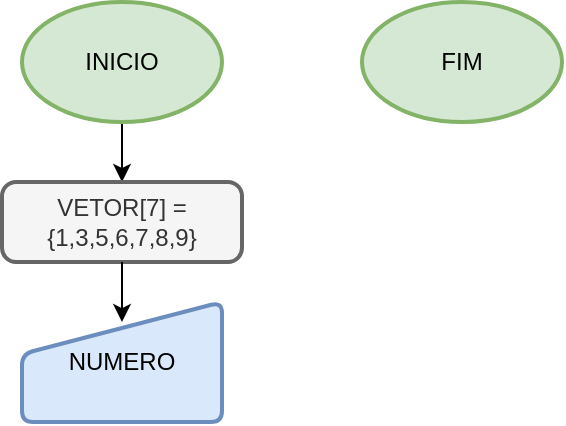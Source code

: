 <mxfile version="26.2.3">
  <diagram id="C5RBs43oDa-KdzZeNtuy" name="Page-1">
    <mxGraphModel dx="1428" dy="777" grid="1" gridSize="10" guides="1" tooltips="1" connect="1" arrows="1" fold="1" page="1" pageScale="1" pageWidth="827" pageHeight="1169" math="0" shadow="0">
      <root>
        <mxCell id="WIyWlLk6GJQsqaUBKTNV-0" />
        <mxCell id="WIyWlLk6GJQsqaUBKTNV-1" parent="WIyWlLk6GJQsqaUBKTNV-0" />
        <mxCell id="8NvKq-HSkLQvEjYKSUZO-0" value="FIM" style="strokeWidth=2;html=1;shape=mxgraph.flowchart.start_1;whiteSpace=wrap;fillColor=#d5e8d4;strokeColor=#82b366;" vertex="1" parent="WIyWlLk6GJQsqaUBKTNV-1">
          <mxGeometry x="520" y="30" width="100" height="60" as="geometry" />
        </mxCell>
        <mxCell id="8NvKq-HSkLQvEjYKSUZO-5" value="" style="edgeStyle=orthogonalEdgeStyle;rounded=0;orthogonalLoop=1;jettySize=auto;html=1;" edge="1" parent="WIyWlLk6GJQsqaUBKTNV-1" source="8NvKq-HSkLQvEjYKSUZO-1" target="8NvKq-HSkLQvEjYKSUZO-4">
          <mxGeometry relative="1" as="geometry" />
        </mxCell>
        <mxCell id="8NvKq-HSkLQvEjYKSUZO-1" value="INICIO" style="strokeWidth=2;html=1;shape=mxgraph.flowchart.start_1;whiteSpace=wrap;fillColor=#d5e8d4;strokeColor=#82b366;" vertex="1" parent="WIyWlLk6GJQsqaUBKTNV-1">
          <mxGeometry x="350" y="30" width="100" height="60" as="geometry" />
        </mxCell>
        <mxCell id="8NvKq-HSkLQvEjYKSUZO-3" value="NUMERO" style="html=1;strokeWidth=2;shape=manualInput;whiteSpace=wrap;rounded=1;size=26;arcSize=11;fillColor=#dae8fc;strokeColor=#6c8ebf;gradientColor=none;" vertex="1" parent="WIyWlLk6GJQsqaUBKTNV-1">
          <mxGeometry x="350" y="180" width="100" height="60" as="geometry" />
        </mxCell>
        <mxCell id="8NvKq-HSkLQvEjYKSUZO-4" value="VETOR[7] = {1,3,5,6,7,8,9}" style="rounded=1;whiteSpace=wrap;html=1;absoluteArcSize=1;arcSize=14;strokeWidth=2;fillColor=#f5f5f5;fontColor=#333333;strokeColor=#666666;" vertex="1" parent="WIyWlLk6GJQsqaUBKTNV-1">
          <mxGeometry x="340" y="120" width="120" height="40" as="geometry" />
        </mxCell>
        <mxCell id="8NvKq-HSkLQvEjYKSUZO-6" style="edgeStyle=orthogonalEdgeStyle;rounded=0;orthogonalLoop=1;jettySize=auto;html=1;exitX=0.5;exitY=1;exitDx=0;exitDy=0;entryX=0.5;entryY=0.167;entryDx=0;entryDy=0;entryPerimeter=0;" edge="1" parent="WIyWlLk6GJQsqaUBKTNV-1" source="8NvKq-HSkLQvEjYKSUZO-4" target="8NvKq-HSkLQvEjYKSUZO-3">
          <mxGeometry relative="1" as="geometry" />
        </mxCell>
      </root>
    </mxGraphModel>
  </diagram>
</mxfile>
